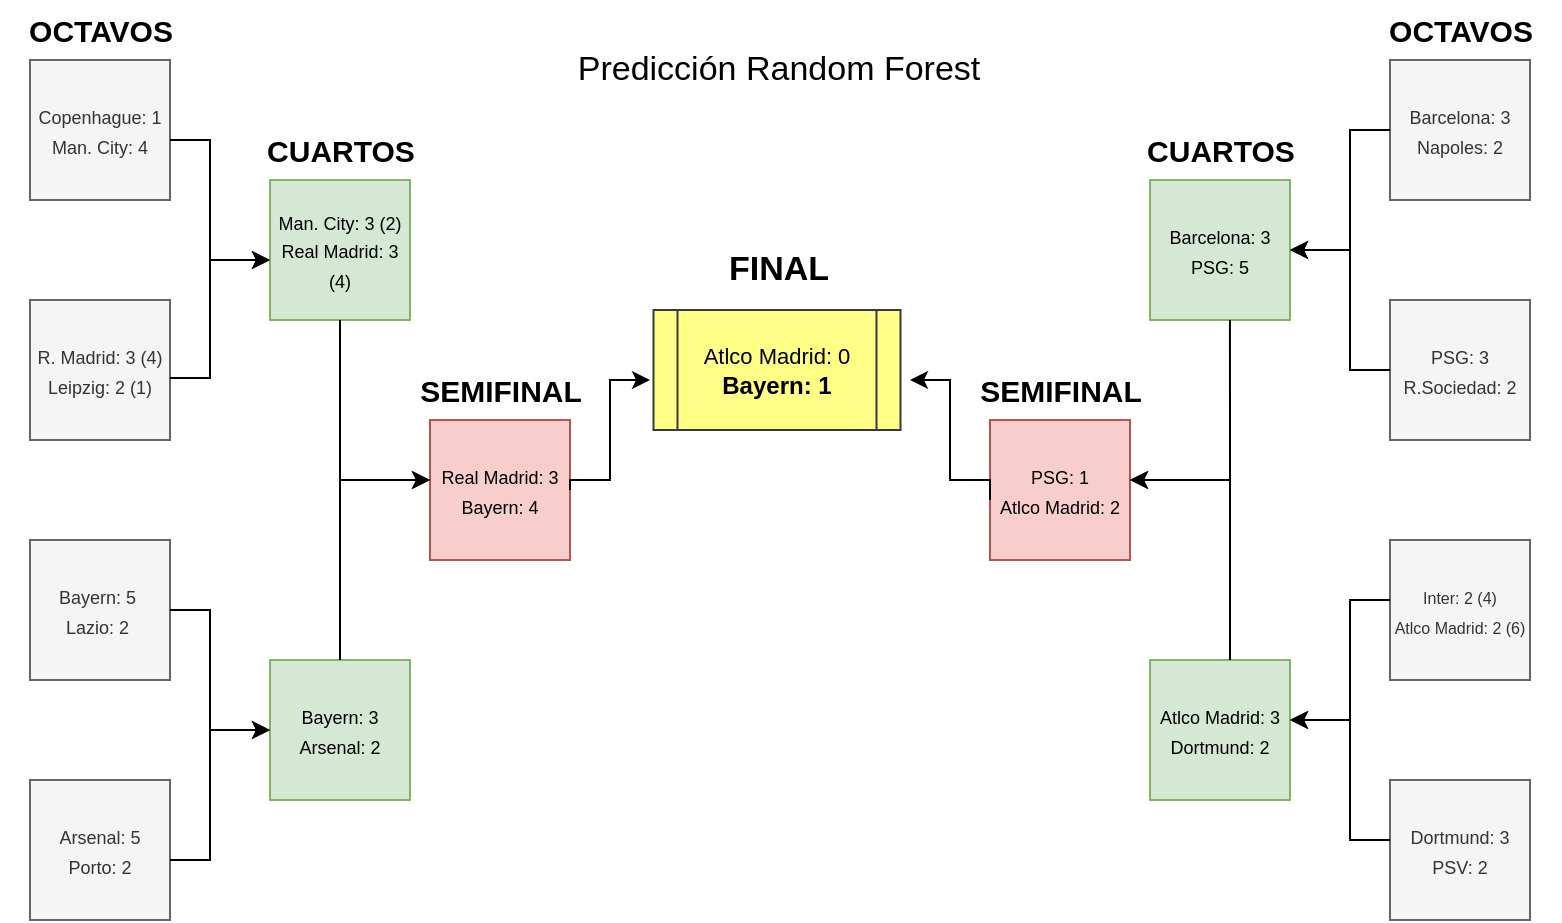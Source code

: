 <mxfile version="20.4.0" type="github"><diagram id="x-SEVUSwufxlTRb1mQCB" name="Página-1"><mxGraphModel dx="1240" dy="606" grid="1" gridSize="10" guides="1" tooltips="1" connect="1" arrows="1" fold="1" page="1" pageScale="1" pageWidth="827" pageHeight="1169" math="0" shadow="0"><root><mxCell id="0"/><mxCell id="1" parent="0"/><mxCell id="oHkbIEZmlbN_jY3XfqhF-1" value="&lt;font style=&quot;font-size: 9px;&quot;&gt;Copenhague: 1&lt;br&gt;Man. City: 4&lt;/font&gt;" style="whiteSpace=wrap;html=1;aspect=fixed;fillColor=#f5f5f5;fontColor=#333333;strokeColor=#666666;" parent="1" vertex="1"><mxGeometry x="40" y="40" width="70" height="70" as="geometry"/></mxCell><mxCell id="oHkbIEZmlbN_jY3XfqhF-2" value="&lt;font style=&quot;font-size: 9px;&quot;&gt;R. Madrid: 3 (4)&lt;br&gt;Leipzig: 2 (1)&lt;/font&gt;" style="whiteSpace=wrap;html=1;aspect=fixed;fillColor=#f5f5f5;fontColor=#333333;strokeColor=#666666;" parent="1" vertex="1"><mxGeometry x="40" y="160" width="70" height="70" as="geometry"/></mxCell><mxCell id="oHkbIEZmlbN_jY3XfqhF-3" value="&lt;font style=&quot;font-size: 9px;&quot;&gt;Bayern: 5&amp;nbsp;&lt;br&gt;Lazio: 2&amp;nbsp;&lt;/font&gt;" style="whiteSpace=wrap;html=1;aspect=fixed;fillColor=#f5f5f5;fontColor=#333333;strokeColor=#666666;" parent="1" vertex="1"><mxGeometry x="40" y="280" width="70" height="70" as="geometry"/></mxCell><mxCell id="oHkbIEZmlbN_jY3XfqhF-4" value="&lt;font style=&quot;font-size: 9px;&quot;&gt;Arsenal: 5&lt;br&gt;Porto: 2&lt;/font&gt;" style="whiteSpace=wrap;html=1;aspect=fixed;fillColor=#f5f5f5;fontColor=#333333;strokeColor=#666666;" parent="1" vertex="1"><mxGeometry x="40" y="400" width="70" height="70" as="geometry"/></mxCell><mxCell id="oHkbIEZmlbN_jY3XfqhF-5" value="&lt;font style=&quot;font-size: 9px;&quot;&gt;Barcelona: 3&lt;br&gt;Napoles: 2&lt;/font&gt;" style="whiteSpace=wrap;html=1;aspect=fixed;fillColor=#f5f5f5;fontColor=#333333;strokeColor=#666666;" parent="1" vertex="1"><mxGeometry x="720" y="40" width="70" height="70" as="geometry"/></mxCell><mxCell id="oHkbIEZmlbN_jY3XfqhF-6" value="&lt;font style=&quot;font-size: 9px;&quot;&gt;Dortmund: 3&lt;br&gt;PSV: 2&lt;/font&gt;" style="whiteSpace=wrap;html=1;aspect=fixed;fillColor=#f5f5f5;fontColor=#333333;strokeColor=#666666;" parent="1" vertex="1"><mxGeometry x="720" y="400" width="70" height="70" as="geometry"/></mxCell><mxCell id="oHkbIEZmlbN_jY3XfqhF-7" value="&lt;font style=&quot;font-size: 8px;&quot;&gt;Inter: 2 (4)&lt;br&gt;Atlco Madrid: 2 (6)&lt;/font&gt;" style="whiteSpace=wrap;html=1;aspect=fixed;fillColor=#f5f5f5;fontColor=#333333;strokeColor=#666666;" parent="1" vertex="1"><mxGeometry x="720" y="280" width="70" height="70" as="geometry"/></mxCell><mxCell id="oHkbIEZmlbN_jY3XfqhF-8" value="&lt;font style=&quot;font-size: 9px;&quot;&gt;PSG: 3&lt;br&gt;R.Sociedad: 2&lt;/font&gt;" style="whiteSpace=wrap;html=1;aspect=fixed;fillColor=#f5f5f5;fontColor=#333333;strokeColor=#666666;" parent="1" vertex="1"><mxGeometry x="720" y="160" width="70" height="70" as="geometry"/></mxCell><mxCell id="oHkbIEZmlbN_jY3XfqhF-9" value="&lt;font style=&quot;font-size: 9px;&quot;&gt;Man. City: 3 (2)&lt;br&gt;Real Madrid: 3 (4)&lt;/font&gt;" style="whiteSpace=wrap;html=1;aspect=fixed;fillColor=#d5e8d4;strokeColor=#82b366;" parent="1" vertex="1"><mxGeometry x="160" y="100" width="70" height="70" as="geometry"/></mxCell><mxCell id="oHkbIEZmlbN_jY3XfqhF-10" value="&lt;font style=&quot;font-size: 9px;&quot;&gt;Bayern: 3&lt;br&gt;Arsenal: 2&lt;/font&gt;" style="whiteSpace=wrap;html=1;aspect=fixed;fillColor=#d5e8d4;strokeColor=#82b366;" parent="1" vertex="1"><mxGeometry x="160" y="340" width="70" height="70" as="geometry"/></mxCell><mxCell id="oHkbIEZmlbN_jY3XfqhF-11" value="&lt;font style=&quot;font-size: 9px;&quot;&gt;Barcelona: 3&lt;br&gt;PSG: 5&lt;/font&gt;" style="whiteSpace=wrap;html=1;aspect=fixed;fillColor=#d5e8d4;strokeColor=#82b366;" parent="1" vertex="1"><mxGeometry x="600" y="100" width="70" height="70" as="geometry"/></mxCell><mxCell id="oHkbIEZmlbN_jY3XfqhF-12" value="&lt;font style=&quot;font-size: 9px;&quot;&gt;Atlco Madrid: 3&lt;br&gt;Dortmund: 2&lt;/font&gt;" style="whiteSpace=wrap;html=1;aspect=fixed;fillColor=#d5e8d4;strokeColor=#82b366;" parent="1" vertex="1"><mxGeometry x="600" y="340" width="70" height="70" as="geometry"/></mxCell><mxCell id="oHkbIEZmlbN_jY3XfqhF-13" value="&lt;font style=&quot;font-size: 9px;&quot;&gt;Real Madrid: 3&lt;br&gt;Bayern: 4&lt;/font&gt;" style="whiteSpace=wrap;html=1;aspect=fixed;fillColor=#f8cecc;strokeColor=#b85450;fillStyle=auto;" parent="1" vertex="1"><mxGeometry x="240" y="220" width="70" height="70" as="geometry"/></mxCell><mxCell id="oHkbIEZmlbN_jY3XfqhF-14" value="&lt;font style=&quot;font-size: 9px;&quot;&gt;PSG: 1&lt;br&gt;Atlco Madrid: 2&lt;/font&gt;" style="whiteSpace=wrap;html=1;aspect=fixed;fillColor=#f8cecc;strokeColor=#b85450;" parent="1" vertex="1"><mxGeometry x="520" y="220" width="70" height="70" as="geometry"/></mxCell><mxCell id="oHkbIEZmlbN_jY3XfqhF-15" value="&lt;font style=&quot;&quot;&gt;&lt;span style=&quot;font-size: 11px;&quot;&gt;Atlco Madrid: 0&lt;/span&gt;&lt;br&gt;&lt;b style=&quot;&quot;&gt;&lt;font style=&quot;font-size: 12px;&quot;&gt;Bayern: 1&lt;/font&gt;&lt;/b&gt;&lt;/font&gt;" style="shape=process;whiteSpace=wrap;html=1;backgroundOutline=1;fillColor=#ffff88;strokeColor=#36393d;" parent="1" vertex="1"><mxGeometry x="351.75" y="165" width="123.5" height="60" as="geometry"/></mxCell><mxCell id="oHkbIEZmlbN_jY3XfqhF-19" value="" style="endArrow=classic;html=1;rounded=0;edgeStyle=orthogonalEdgeStyle;entryX=0;entryY=0.5;entryDx=0;entryDy=0;exitX=1;exitY=0.5;exitDx=0;exitDy=0;" parent="1" source="oHkbIEZmlbN_jY3XfqhF-3" target="oHkbIEZmlbN_jY3XfqhF-10" edge="1"><mxGeometry width="50" height="50" relative="1" as="geometry"><mxPoint x="110" y="330" as="sourcePoint"/><mxPoint x="160" y="280" as="targetPoint"/><Array as="points"><mxPoint x="130" y="315"/><mxPoint x="130" y="375"/></Array></mxGeometry></mxCell><mxCell id="oHkbIEZmlbN_jY3XfqhF-21" value="" style="endArrow=classic;html=1;rounded=0;edgeStyle=orthogonalEdgeStyle;exitX=1;exitY=0.5;exitDx=0;exitDy=0;" parent="1" target="oHkbIEZmlbN_jY3XfqhF-10" edge="1"><mxGeometry width="50" height="50" relative="1" as="geometry"><mxPoint x="110" y="440" as="sourcePoint"/><mxPoint x="160.0" y="385" as="targetPoint"/><Array as="points"><mxPoint x="130" y="440"/><mxPoint x="130" y="375"/></Array></mxGeometry></mxCell><mxCell id="oHkbIEZmlbN_jY3XfqhF-22" value="" style="endArrow=classic;html=1;rounded=0;edgeStyle=orthogonalEdgeStyle;" parent="1" edge="1"><mxGeometry width="50" height="50" relative="1" as="geometry"><mxPoint x="110" y="199" as="sourcePoint"/><mxPoint x="160" y="140" as="targetPoint"/><Array as="points"><mxPoint x="130" y="199"/><mxPoint x="130" y="140"/><mxPoint x="160" y="140"/></Array></mxGeometry></mxCell><mxCell id="oHkbIEZmlbN_jY3XfqhF-23" value="" style="endArrow=classic;html=1;rounded=0;edgeStyle=orthogonalEdgeStyle;entryX=0;entryY=0.5;entryDx=0;entryDy=0;exitX=1;exitY=0.5;exitDx=0;exitDy=0;" parent="1" edge="1"><mxGeometry width="50" height="50" relative="1" as="geometry"><mxPoint x="110" y="80" as="sourcePoint"/><mxPoint x="160" y="140" as="targetPoint"/><Array as="points"><mxPoint x="130" y="80"/><mxPoint x="130" y="140"/></Array></mxGeometry></mxCell><mxCell id="oHkbIEZmlbN_jY3XfqhF-24" value="" style="endArrow=classic;html=1;rounded=0;edgeStyle=orthogonalEdgeStyle;" parent="1" source="oHkbIEZmlbN_jY3XfqhF-9" target="oHkbIEZmlbN_jY3XfqhF-13" edge="1"><mxGeometry width="50" height="50" relative="1" as="geometry"><mxPoint x="130" y="335" as="sourcePoint"/><mxPoint x="180" y="395" as="targetPoint"/><Array as="points"><mxPoint x="195" y="250"/></Array></mxGeometry></mxCell><mxCell id="oHkbIEZmlbN_jY3XfqhF-25" value="" style="endArrow=classic;html=1;rounded=0;edgeStyle=orthogonalEdgeStyle;exitX=0.5;exitY=0;exitDx=0;exitDy=0;" parent="1" source="oHkbIEZmlbN_jY3XfqhF-10" edge="1"><mxGeometry width="50" height="50" relative="1" as="geometry"><mxPoint x="205" y="180" as="sourcePoint"/><mxPoint x="240" y="250" as="targetPoint"/><Array as="points"><mxPoint x="195" y="250"/></Array></mxGeometry></mxCell><mxCell id="oHkbIEZmlbN_jY3XfqhF-27" value="" style="endArrow=classic;html=1;rounded=0;edgeStyle=orthogonalEdgeStyle;exitX=0.5;exitY=0;exitDx=0;exitDy=0;" parent="1" edge="1"><mxGeometry width="50" height="50" relative="1" as="geometry"><mxPoint x="640" y="340" as="sourcePoint"/><mxPoint x="590" y="250" as="targetPoint"/><Array as="points"><mxPoint x="640" y="250"/><mxPoint x="591" y="250"/></Array></mxGeometry></mxCell><mxCell id="oHkbIEZmlbN_jY3XfqhF-28" value="" style="endArrow=classic;html=1;rounded=0;edgeStyle=orthogonalEdgeStyle;exitX=0.571;exitY=1;exitDx=0;exitDy=0;exitPerimeter=0;" parent="1" source="oHkbIEZmlbN_jY3XfqhF-11" edge="1"><mxGeometry width="50" height="50" relative="1" as="geometry"><mxPoint x="650" y="350" as="sourcePoint"/><mxPoint x="590" y="250" as="targetPoint"/><Array as="points"><mxPoint x="640" y="250"/></Array></mxGeometry></mxCell><mxCell id="oHkbIEZmlbN_jY3XfqhF-29" value="" style="endArrow=classic;html=1;rounded=0;edgeStyle=orthogonalEdgeStyle;entryX=1;entryY=0.5;entryDx=0;entryDy=0;exitX=0;exitY=0.5;exitDx=0;exitDy=0;" parent="1" source="oHkbIEZmlbN_jY3XfqhF-5" target="oHkbIEZmlbN_jY3XfqhF-11" edge="1"><mxGeometry width="50" height="50" relative="1" as="geometry"><mxPoint x="650" y="80" as="sourcePoint"/><mxPoint x="700" y="140" as="targetPoint"/><Array as="points"><mxPoint x="700" y="75"/><mxPoint x="700" y="135"/></Array></mxGeometry></mxCell><mxCell id="oHkbIEZmlbN_jY3XfqhF-30" value="" style="endArrow=classic;html=1;rounded=0;edgeStyle=orthogonalEdgeStyle;entryX=1;entryY=0.5;entryDx=0;entryDy=0;exitX=0;exitY=0.5;exitDx=0;exitDy=0;" parent="1" edge="1"><mxGeometry width="50" height="50" relative="1" as="geometry"><mxPoint x="720" y="310" as="sourcePoint"/><mxPoint x="670" y="370" as="targetPoint"/><Array as="points"><mxPoint x="700" y="310"/><mxPoint x="700" y="370"/></Array></mxGeometry></mxCell><mxCell id="oHkbIEZmlbN_jY3XfqhF-31" value="" style="endArrow=classic;html=1;rounded=0;edgeStyle=orthogonalEdgeStyle;entryX=1;entryY=0.5;entryDx=0;entryDy=0;exitX=0;exitY=0.5;exitDx=0;exitDy=0;" parent="1" source="oHkbIEZmlbN_jY3XfqhF-8" target="oHkbIEZmlbN_jY3XfqhF-11" edge="1"><mxGeometry width="50" height="50" relative="1" as="geometry"><mxPoint x="730" y="85" as="sourcePoint"/><mxPoint x="680" y="145" as="targetPoint"/><Array as="points"><mxPoint x="700" y="195"/><mxPoint x="700" y="135"/></Array></mxGeometry></mxCell><mxCell id="oHkbIEZmlbN_jY3XfqhF-32" value="" style="endArrow=classic;html=1;rounded=0;edgeStyle=orthogonalEdgeStyle;entryX=1;entryY=0.5;entryDx=0;entryDy=0;exitX=0;exitY=0.5;exitDx=0;exitDy=0;" parent="1" edge="1"><mxGeometry width="50" height="50" relative="1" as="geometry"><mxPoint x="720" y="430" as="sourcePoint"/><mxPoint x="670" y="370" as="targetPoint"/><Array as="points"><mxPoint x="700" y="430"/><mxPoint x="700" y="370"/></Array></mxGeometry></mxCell><mxCell id="oHkbIEZmlbN_jY3XfqhF-34" value="" style="endArrow=classic;html=1;rounded=0;edgeStyle=orthogonalEdgeStyle;exitX=0;exitY=0.5;exitDx=0;exitDy=0;" parent="1" edge="1"><mxGeometry width="50" height="50" relative="1" as="geometry"><mxPoint x="520" y="260.05" as="sourcePoint"/><mxPoint x="480" y="200" as="targetPoint"/><Array as="points"><mxPoint x="520" y="250"/><mxPoint x="500" y="250"/><mxPoint x="500" y="200"/></Array></mxGeometry></mxCell><mxCell id="oHkbIEZmlbN_jY3XfqhF-35" value="" style="endArrow=classic;html=1;rounded=0;edgeStyle=orthogonalEdgeStyle;exitX=1;exitY=0.5;exitDx=0;exitDy=0;" parent="1" source="oHkbIEZmlbN_jY3XfqhF-13" edge="1"><mxGeometry width="50" height="50" relative="1" as="geometry"><mxPoint x="340" y="250.05" as="sourcePoint"/><mxPoint x="350" y="200" as="targetPoint"/><Array as="points"><mxPoint x="310" y="250"/><mxPoint x="330" y="250"/><mxPoint x="330" y="200"/><mxPoint x="350" y="200"/></Array></mxGeometry></mxCell><mxCell id="oHkbIEZmlbN_jY3XfqhF-37" value="&lt;b&gt;&lt;font style=&quot;font-size: 15px;&quot;&gt;OCTAVOS&lt;/font&gt;&lt;/b&gt;" style="text;html=1;align=center;verticalAlign=middle;resizable=0;points=[];autosize=1;strokeColor=none;fillColor=none;" parent="1" vertex="1"><mxGeometry x="25" y="10" width="100" height="30" as="geometry"/></mxCell><mxCell id="oHkbIEZmlbN_jY3XfqhF-38" value="&lt;b&gt;&lt;font style=&quot;font-size: 15px;&quot;&gt;CUARTOS&lt;/font&gt;&lt;/b&gt;" style="text;html=1;align=center;verticalAlign=middle;resizable=0;points=[];autosize=1;strokeColor=none;fillColor=none;" parent="1" vertex="1"><mxGeometry x="145" y="70" width="100" height="30" as="geometry"/></mxCell><mxCell id="oHkbIEZmlbN_jY3XfqhF-39" value="&lt;span&gt;&lt;font style=&quot;font-size: 15px;&quot;&gt;SEMIFINAL&lt;/font&gt;&lt;/span&gt;" style="text;html=1;align=center;verticalAlign=middle;resizable=0;points=[];autosize=1;strokeColor=none;fillColor=none;fontStyle=1" parent="1" vertex="1"><mxGeometry x="225" y="190" width="100" height="30" as="geometry"/></mxCell><mxCell id="oHkbIEZmlbN_jY3XfqhF-40" value="&lt;font style=&quot;font-size: 17px;&quot;&gt;&lt;b&gt;FINAL&lt;/b&gt;&lt;/font&gt;" style="text;html=1;align=center;verticalAlign=middle;resizable=0;points=[];autosize=1;strokeColor=none;fillColor=none;" parent="1" vertex="1"><mxGeometry x="379" y="130" width="70" height="30" as="geometry"/></mxCell><mxCell id="oHkbIEZmlbN_jY3XfqhF-41" value="&lt;b&gt;&lt;font style=&quot;font-size: 15px;&quot;&gt;OCTAVOS&lt;/font&gt;&lt;/b&gt;" style="text;html=1;align=center;verticalAlign=middle;resizable=0;points=[];autosize=1;strokeColor=none;fillColor=none;" parent="1" vertex="1"><mxGeometry x="705" y="10" width="100" height="30" as="geometry"/></mxCell><mxCell id="oHkbIEZmlbN_jY3XfqhF-42" value="&lt;b&gt;&lt;font style=&quot;font-size: 15px;&quot;&gt;CUARTOS&lt;/font&gt;&lt;/b&gt;" style="text;html=1;align=center;verticalAlign=middle;resizable=0;points=[];autosize=1;strokeColor=none;fillColor=none;" parent="1" vertex="1"><mxGeometry x="585" y="70" width="100" height="30" as="geometry"/></mxCell><mxCell id="oHkbIEZmlbN_jY3XfqhF-43" value="&lt;span&gt;&lt;font style=&quot;font-size: 15px;&quot;&gt;SEMIFINAL&lt;/font&gt;&lt;/span&gt;" style="text;html=1;align=center;verticalAlign=middle;resizable=0;points=[];autosize=1;strokeColor=none;fillColor=none;fontStyle=1" parent="1" vertex="1"><mxGeometry x="505" y="190" width="100" height="30" as="geometry"/></mxCell><mxCell id="oHkbIEZmlbN_jY3XfqhF-44" value="Predicción Random Forest" style="text;html=1;align=center;verticalAlign=middle;resizable=0;points=[];autosize=1;strokeColor=none;fillColor=none;fontSize=17;" parent="1" vertex="1"><mxGeometry x="303.5" y="30" width="220" height="30" as="geometry"/></mxCell></root></mxGraphModel></diagram></mxfile>